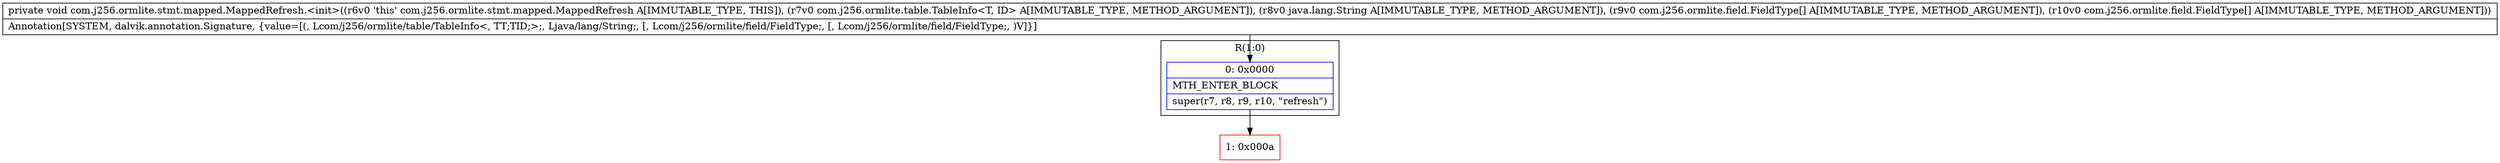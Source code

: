 digraph "CFG forcom.j256.ormlite.stmt.mapped.MappedRefresh.\<init\>(Lcom\/j256\/ormlite\/table\/TableInfo;Ljava\/lang\/String;[Lcom\/j256\/ormlite\/field\/FieldType;[Lcom\/j256\/ormlite\/field\/FieldType;)V" {
subgraph cluster_Region_1932730343 {
label = "R(1:0)";
node [shape=record,color=blue];
Node_0 [shape=record,label="{0\:\ 0x0000|MTH_ENTER_BLOCK\l|super(r7, r8, r9, r10, \"refresh\")\l}"];
}
Node_1 [shape=record,color=red,label="{1\:\ 0x000a}"];
MethodNode[shape=record,label="{private void com.j256.ormlite.stmt.mapped.MappedRefresh.\<init\>((r6v0 'this' com.j256.ormlite.stmt.mapped.MappedRefresh A[IMMUTABLE_TYPE, THIS]), (r7v0 com.j256.ormlite.table.TableInfo\<T, ID\> A[IMMUTABLE_TYPE, METHOD_ARGUMENT]), (r8v0 java.lang.String A[IMMUTABLE_TYPE, METHOD_ARGUMENT]), (r9v0 com.j256.ormlite.field.FieldType[] A[IMMUTABLE_TYPE, METHOD_ARGUMENT]), (r10v0 com.j256.ormlite.field.FieldType[] A[IMMUTABLE_TYPE, METHOD_ARGUMENT]))  | Annotation[SYSTEM, dalvik.annotation.Signature, \{value=[(, Lcom\/j256\/ormlite\/table\/TableInfo\<, TT;TID;\>;, Ljava\/lang\/String;, [, Lcom\/j256\/ormlite\/field\/FieldType;, [, Lcom\/j256\/ormlite\/field\/FieldType;, )V]\}]\l}"];
MethodNode -> Node_0;
Node_0 -> Node_1;
}


